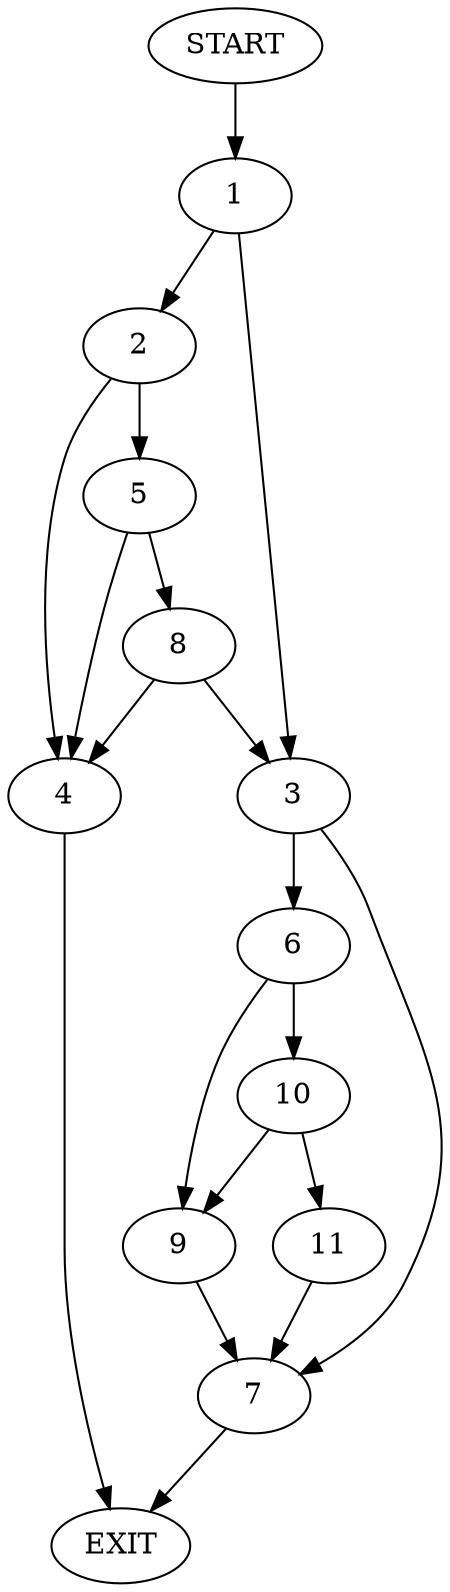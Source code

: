 digraph {
0 [label="START"]
12 [label="EXIT"]
0 -> 1
1 -> 2
1 -> 3
2 -> 4
2 -> 5
3 -> 6
3 -> 7
4 -> 12
5 -> 8
5 -> 4
8 -> 4
8 -> 3
6 -> 9
6 -> 10
7 -> 12
9 -> 7
10 -> 11
10 -> 9
11 -> 7
}
